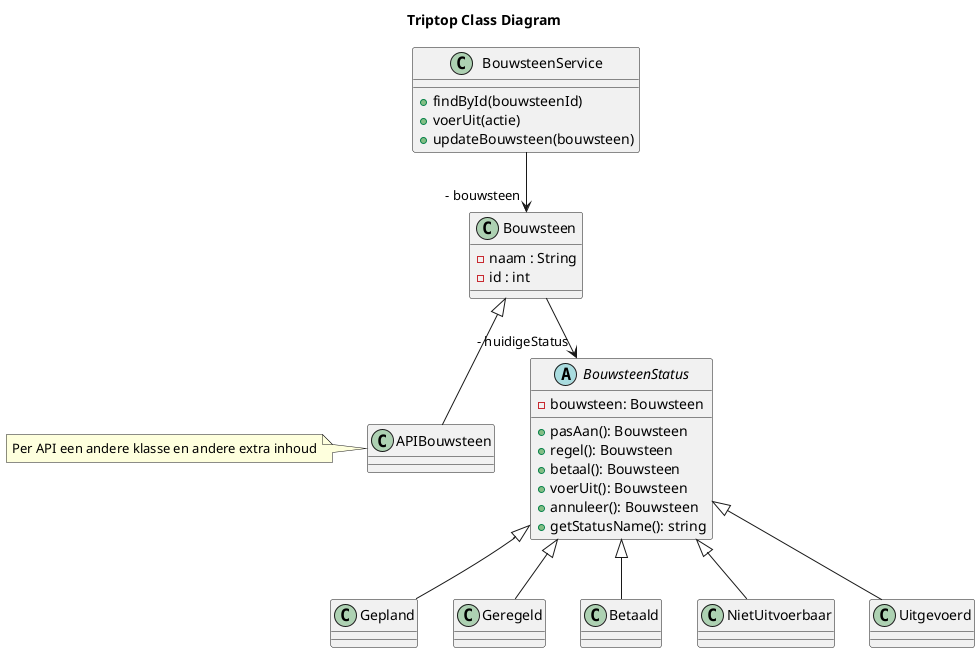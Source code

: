 @startuml
title Triptop Class Diagram
class BouwsteenService{
   + findById(bouwsteenId)
   + voerUit(actie)
   + updateBouwsteen(bouwsteen)
}

class Bouwsteen {
    - naam : String
    - id : int
}

abstract class BouwsteenStatus {
- bouwsteen: Bouwsteen
 + pasAan(): Bouwsteen
 + regel(): Bouwsteen
 + betaal(): Bouwsteen
 + voerUit(): Bouwsteen
 + annuleer(): Bouwsteen
 + getStatusName(): string
}

class Gepland
class Geregeld
class Betaald
class NietUitvoerbaar
class Uitgevoerd

class APIBouwsteen
note left: Per API een andere klasse en andere extra inhoud

Bouwsteen --> " - huidigeStatus"BouwsteenStatus
BouwsteenService --> " - bouwsteen" Bouwsteen
Bouwsteen ^-- APIBouwsteen
BouwsteenStatus ^-- Gepland
BouwsteenStatus ^-- Geregeld
BouwsteenStatus ^-- Betaald
BouwsteenStatus ^-- NietUitvoerbaar
BouwsteenStatus ^-- Uitgevoerd
@enduml